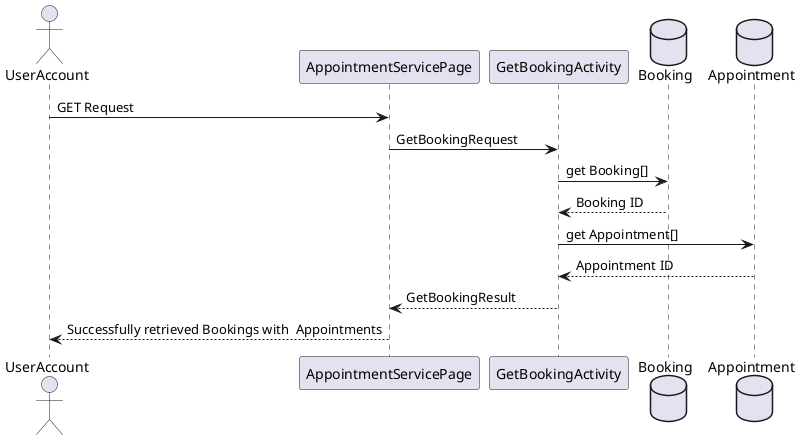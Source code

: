 @startuml
actor UserAccount
participant AppointmentServicePage
participant GetBookingActivity
database Booking
database Appointment

UserAccount -> AppointmentServicePage : GET Request
AppointmentServicePage -> GetBookingActivity : GetBookingRequest
GetBookingActivity -> Booking : get Booking[]
GetBookingActivity <-- Booking : Booking ID
GetBookingActivity -> Appointment : get Appointment[]
GetBookingActivity <-- Appointment : Appointment ID
AppointmentServicePage <-- GetBookingActivity : GetBookingResult
UserAccount <-- AppointmentServicePage : Successfully retrieved Bookings with  Appointments
@enduml